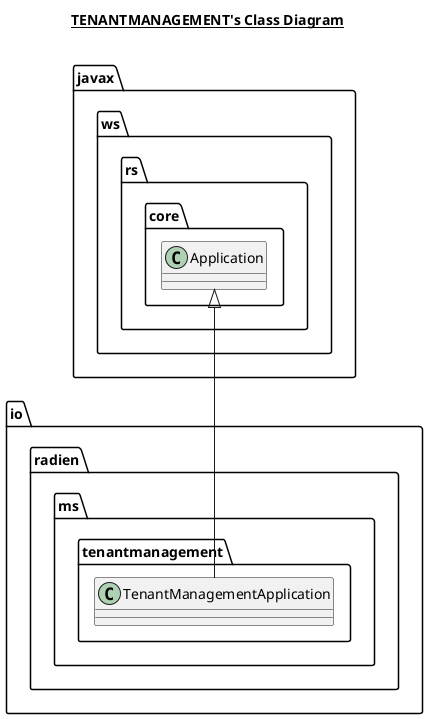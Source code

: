 @startuml

title __TENANTMANAGEMENT's Class Diagram__\n

  namespace io.radien.ms.tenantmanagement {
    class io.radien.ms.tenantmanagement.TenantManagementApplication {
    }
  }
  

  io.radien.ms.tenantmanagement.TenantManagementApplication -up-|> javax.ws.rs.core.Application


 

@enduml
